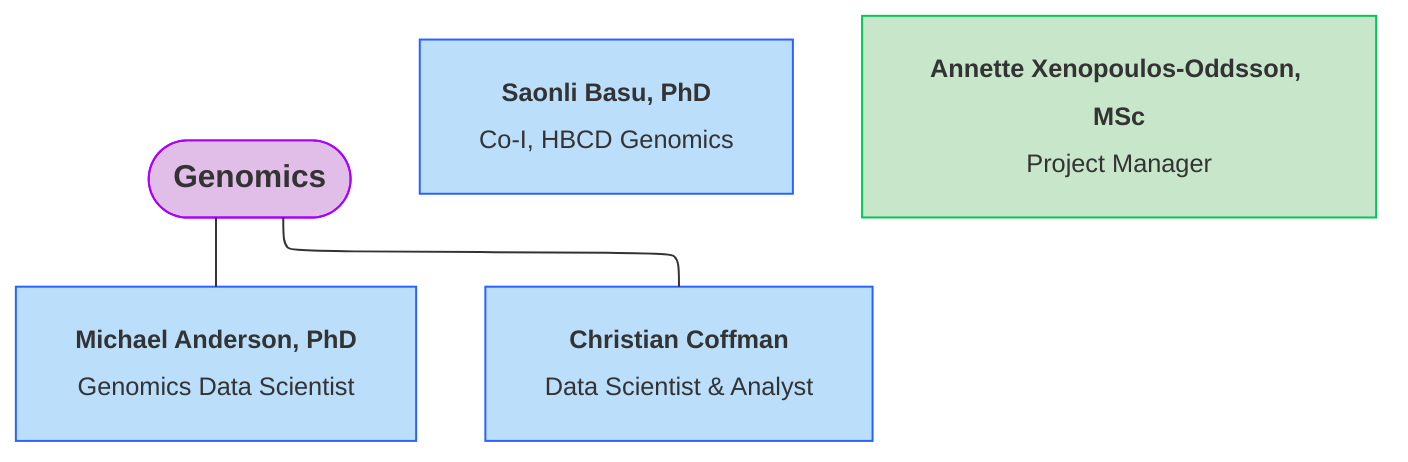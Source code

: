 ---
config:
  layout: elk
---
flowchart TB
    n3(["<b>Genomics</b>"]) --- G@{ label: "<span style=\"font-size: 80%\"><b>Michael Anderson, PhD</b><br>Genomics Data Scientist<br></span>" } & n5@{ label: "<span style=\"font-size: 80%\"><b>Christian Coffman</b><br>Data Scientist &amp; Analyst</span>" }
    E@{ label: "<span style=\"font-size: 80%\"><b>Saonli Basu, PhD</b><br>Co-I, HBCD Genomics</span>" }
    n4@{ label: "<span style=\"font-size: 80%\"><b>Annette Xenopoulos-Oddsson, MSc</b><br>Project Manager</span>" }
    G@{ shape: rect}
    n5@{ shape: rect}
    E@{ shape: rect}
    n4@{ shape: rect}
    style n3 fill:#E1BEE7,stroke:#AA00FF
    style G fill:#BBDEFB,stroke:#2962FF
    style n5 fill:#BBDEFB,stroke:#2962FF
    style E fill:#BBDEFB,stroke:#2962FF
    style n4 fill:#C8E6C9,stroke:#00C853